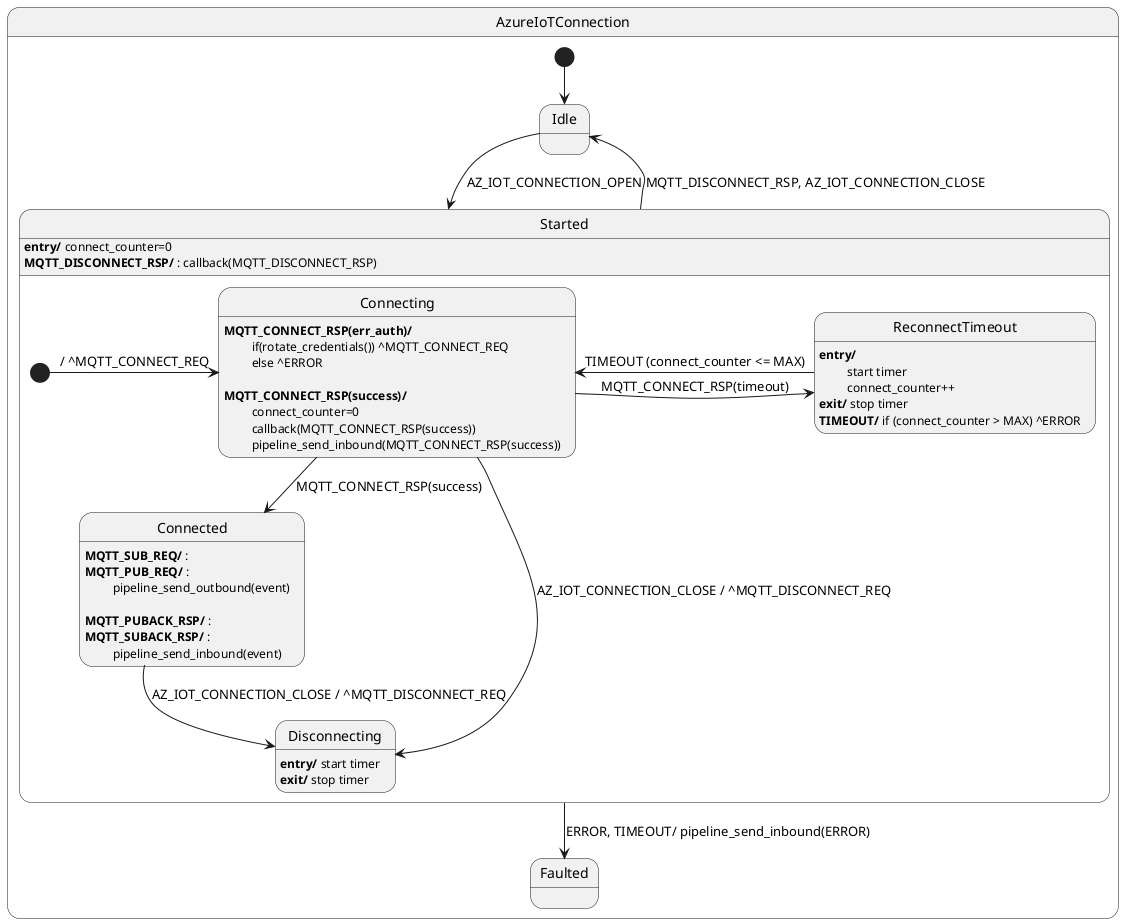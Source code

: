 @startuml

state AzureIoTConnection {
    state Idle
    state Faulted

    state Started {
        state Connecting
        Connecting : <b>MQTT_CONNECT_RSP(err_auth)/</b>
        Connecting : \t if(rotate_credentials()) ^MQTT_CONNECT_REQ
        Connecting : \t else ^ERROR
        Connecting :
        Connecting : <b>MQTT_CONNECT_RSP(success)/</b> 
        Connecting : \t connect_counter=0
        Connecting : \t callback(MQTT_CONNECT_RSP(success))
        Connecting : \t pipeline_send_inbound(MQTT_CONNECT_RSP(success))

        state Connected
        Connected : <b>MQTT_SUB_REQ/</b> :
        Connected : <b>MQTT_PUB_REQ/</b> :
        Connected : \t pipeline_send_outbound(event)
        Connected : 
        Connected : <b>MQTT_PUBACK_RSP/</b> :
        Connected : <b>MQTT_SUBACK_RSP/</b> :
        Connected : \t pipeline_send_inbound(event)

        state ReconnectTimeout
        ReconnectTimeout : <b>entry/</b> 
        ReconnectTimeout : \t start timer
        ReconnectTimeout : \t connect_counter++
        ReconnectTimeout : <b>exit/</b> stop timer
        ReconnectTimeout : <b>TIMEOUT/</b> if (connect_counter > MAX) ^ERROR

        state Disconnecting
        Disconnecting : <b>entry/</b> start timer 
        Disconnecting : <b>exit/</b> stop timer

        [*] -> Connecting : / ^MQTT_CONNECT_REQ
        Connecting --> Connected : MQTT_CONNECT_RSP(success)
        Connecting -> ReconnectTimeout : MQTT_CONNECT_RSP(timeout)
        Connecting --> Disconnecting : AZ_IOT_CONNECTION_CLOSE / ^MQTT_DISCONNECT_REQ
        Connected --> Disconnecting : AZ_IOT_CONNECTION_CLOSE / ^MQTT_DISCONNECT_REQ
        ReconnectTimeout -> Connecting : TIMEOUT (connect_counter <= MAX)
    }
    Started : <b>entry/</b> connect_counter=0
    Started : <b>MQTT_DISCONNECT_RSP/</b> : callback(MQTT_DISCONNECT_RSP)

    [*] --> Idle
    Idle -> Started : AZ_IOT_CONNECTION_OPEN
    Started --> Idle : MQTT_DISCONNECT_RSP, AZ_IOT_CONNECTION_CLOSE
    Started --> Faulted: ERROR, TIMEOUT/ pipeline_send_inbound(ERROR)

@enduml
